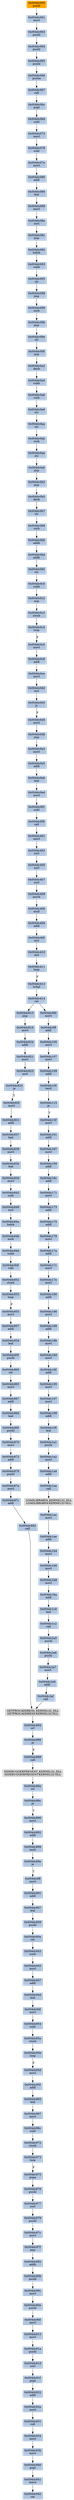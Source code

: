 strict digraph G {
	graph [bgcolor=transparent,
		name=G
	];
	node [color=lightsteelblue,
		fillcolor=lightsteelblue,
		shape=rectangle,
		style=filled
	];
	"0x004dc17a"	[label="0x004dc17a
addl"];
	"0x004dc17c"	[label="0x004dc17c
movl"];
	"0x004dc17a" -> "0x004dc17c"	[color="#000000"];
	"0x004dc1a2"	[label="0x004dc1a2
movl"];
	"0x004dc1a4"	[label="0x004dc1a4
addl"];
	"0x004dc1a2" -> "0x004dc1a4"	[color="#000000"];
	"0x004dc0ab"	[label="0x004dc0ab
rorb"];
	"0x004dc0ae"	[label="0x004dc0ae
stc"];
	"0x004dc0ab" -> "0x004dc0ae"	[color="#000000"];
	"0x004dc411"	[label="0x004dc411
loop"];
	"0x004dc413"	[label="0x004dc413
xchgl"];
	"0x004dc411" -> "0x004dc413"	[color="#000000",
		label=F];
	"0x004dc84d"	[label="0x004dc84d
subb"];
	"0x004dc84f"	[label="0x004dc84f
rolb"];
	"0x004dc84d" -> "0x004dc84f"	[color="#000000"];
	"0x004dc90c"	[label="0x004dc90c
movl"];
	"0x004dc90e"	[label="0x004dc90e
pushl"];
	"0x004dc90c" -> "0x004dc90e"	[color="#000000"];
	"0x004dc105"	[label="0x004dc105
movl"];
	"0x004dc107"	[label="0x004dc107
movl"];
	"0x004dc105" -> "0x004dc107"	[color="#000000"];
	"0x004dc088"	[label="0x004dc088
movl"];
	"0x004dc08a"	[label="0x004dc08a
xorl"];
	"0x004dc088" -> "0x004dc08a"	[color="#000000"];
	"0x004dc982"	[label="0x004dc982
addb"];
	"0x004dc90b"	[label="0x004dc90b
pushl"];
	"0x004dc982" -> "0x004dc90b"	[color="#000000"];
	"0x004dc2a5"	[label="0x004dc2a5
pushl"];
	"0x004dc2a6"	[label="0x004dc2a6
pushl"];
	"0x004dc2a5" -> "0x004dc2a6"	[color="#000000"];
	"0x004dc848"	[label="0x004dc848
xorl"];
	"0x004dc84a"	[label="0x004dc84a
lodsb"];
	"0x004dc848" -> "0x004dc84a"	[color="#000000"];
	"0x004dc945"	[label="0x004dc945
movl"];
	"0x004dc947"	[label="0x004dc947
addl"];
	"0x004dc945" -> "0x004dc947"	[color="#000000"];
	"0x004dc1b8"	[label="0x004dc1b8
movl"];
	"0x004dc1ba"	[label="0x004dc1ba
addl"];
	"0x004dc1b8" -> "0x004dc1ba"	[color="#000000"];
	"0x004dc85d"	[label="0x004dc85d
leal"];
	"0x004dc85f"	[label="0x004dc85f
pushl"];
	"0x004dc85d" -> "0x004dc85f"	[color="#000000"];
	"0x004dc86f"	[label="0x004dc86f
pushl"];
	"0x004dc870"	[label="0x004dc870
movl"];
	"0x004dc86f" -> "0x004dc870"	[color="#000000"];
	GETPROCADDRESS_KERNEL32_DLL	[color=lightgrey,
		fillcolor=lightgrey,
		label="GETPROCADDRESS_KERNEL32_DLL
GETPROCADDRESS-KERNEL32-DLL"];
	"0x004dc884"	[label="0x004dc884
orl"];
	GETPROCADDRESS_KERNEL32_DLL -> "0x004dc884"	[color="#000000"];
	"0x004dc188"	[label="0x004dc188
addl"];
	"0x004dc18b"	[label="0x004dc18b
movl"];
	"0x004dc188" -> "0x004dc18b"	[color="#000000"];
	"0x004dc060"	[color=lightgrey,
		fillcolor=orange,
		label="0x004dc060
pushl"];
	"0x004dc061"	[label="0x004dc061
movl"];
	"0x004dc060" -> "0x004dc061"	[color="#000000"];
	"0x004dc414"	[label="0x004dc414
ret"];
	"0x004dc413" -> "0x004dc414"	[color="#000000"];
	"0x004dc890"	[label="0x004dc890
movl"];
	"0x004dc892"	[label="0x004dc892
addl"];
	"0x004dc890" -> "0x004dc892"	[color="#000000"];
	"0x004dc976"	[label="0x004dc976
pushl"];
	"0x004dc977"	[label="0x004dc977
xorl"];
	"0x004dc976" -> "0x004dc977"	[color="#000000"];
	"0x004dc943"	[label="0x004dc943
xorb"];
	"0x004dc943" -> "0x004dc945"	[color="#000000"];
	"0x004dc16c"	[label="0x004dc16c
addl"];
	"0x004dc171"	[label="0x004dc171
movl"];
	"0x004dc16c" -> "0x004dc171"	[color="#000000"];
	"0x004dc0bd"	[label="0x004dc0bd
addb"];
	"0x004dc0bf"	[label="0x004dc0bf
stc"];
	"0x004dc0bd" -> "0x004dc0bf"	[color="#000000"];
	"0x004dc842"	[label="0x004dc842
subl"];
	"0x004dc842" -> "0x004dc848"	[color="#000000"];
	"0x004dc954"	[label="0x004dc954
subl"];
	"0x004dc95a"	[label="0x004dc95a
stosb"];
	"0x004dc954" -> "0x004dc95a"	[color="#000000"];
	"0x004dc819"	[label="0x004dc819
movl"];
	"0x004dc81b"	[label="0x004dc81b
addl"];
	"0x004dc819" -> "0x004dc81b"	[color="#000000"];
	"0x004dc167"	[label="0x004dc167
movl"];
	"0x004dc169"	[label="0x004dc169
addl"];
	"0x004dc167" -> "0x004dc169"	[color="#000000"];
	"0x004dc2a7"	[label="0x004dc2a7
movl"];
	"0x004dc2a9"	[label="0x004dc2a9
addl"];
	"0x004dc2a7" -> "0x004dc2a9"	[color="#000000"];
	"0x004dc065"	[label="0x004dc065
pushl"];
	"0x004dc066"	[label="0x004dc066
pusha"];
	"0x004dc065" -> "0x004dc066"	[color="#000000"];
	"0x004dc197"	[label="0x004dc197
movl"];
	"0x004dc199"	[label="0x004dc199
addl"];
	"0x004dc197" -> "0x004dc199"	[color="#000000"];
	"0x004dc90f"	[label="0x004dc90f
movl"];
	"0x004dc90e" -> "0x004dc90f"	[color="#000000"];
	"0x004dc979"	[label="0x004dc979
pushl"];
	"0x004dc97c"	[label="0x004dc97c
movl"];
	"0x004dc979" -> "0x004dc97c"	[color="#000000"];
	"0x004dc1aa"	[label="0x004dc1aa
call"];
	"0x004dc1a4" -> "0x004dc1aa"	[color="#000000"];
	"0x004dc407"	[label="0x004dc407
xorl"];
	"0x004dc409"	[label="0x004dc409
movb"];
	"0x004dc407" -> "0x004dc409"	[color="#000000"];
	"0x004dc0b5"	[label="0x004dc0b5
decb"];
	"0x004dc0b7"	[label="0x004dc0b7
clc"];
	"0x004dc0b5" -> "0x004dc0b7"	[color="#000000"];
	"0x004dc0a4"	[label="0x004dc0a4
subb"];
	"0x004dc0a6"	[label="0x004dc0a6
rorb"];
	"0x004dc0a4" -> "0x004dc0a6"	[color="#000000"];
	"0x004dc940"	[label="0x004dc940
popl"];
	"0x004dc941"	[label="0x004dc941
leave"];
	"0x004dc940" -> "0x004dc941"	[color="#000000"];
	"0x004dc83d"	[label="0x004dc83d
movl"];
	"0x004dc83d" -> "0x004dc842"	[color="#000000"];
	"0x004dc886"	[label="0x004dc886
je"];
	"0x004dc884" -> "0x004dc886"	[color="#000000"];
	"0x004dc08c"	[label="0x004dc08c
jmp"];
	"0x004dc092"	[label="0x004dc092
lodsb"];
	"0x004dc08c" -> "0x004dc092"	[color="#000000"];
	"0x004dc972"	[label="0x004dc972
stosb"];
	"0x004dc973"	[label="0x004dc973
loop"];
	"0x004dc972" -> "0x004dc973"	[color="#000000"];
	"0x004dc815"	[label="0x004dc815
jmp"];
	"0x004dc414" -> "0x004dc815"	[color="#000000"];
	"0x004dc0fd"	[label="0x004dc0fd
movl"];
	"0x004dc414" -> "0x004dc0fd"	[color="#000000"];
	"0x004dc888"	[label="0x004dc888
call"];
	"0x004dc886" -> "0x004dc888"	[color="#000000",
		label=F];
	"0x004dc852"	[label="0x004dc852
stosb"];
	"0x004dc84f" -> "0x004dc852"	[color="#000000"];
	"0x004dc0db"	[label="0x004dc0db
jmp"];
	"0x004dc0e3"	[label="0x004dc0e3
movl"];
	"0x004dc0db" -> "0x004dc0e3"	[color="#000000"];
	"0x004dc975"	[label="0x004dc975
popa"];
	"0x004dc975" -> "0x004dc976"	[color="#000000"];
	"0x004dc94d"	[label="0x004dc94d
leal"];
	"0x004dc94f"	[label="0x004dc94f
movl"];
	"0x004dc94d" -> "0x004dc94f"	[color="#000000"];
	"0x004dc837"	[label="0x004dc837
leal"];
	"0x004dc839"	[label="0x004dc839
movl"];
	"0x004dc837" -> "0x004dc839"	[color="#000000"];
	"0x004dc40b"	[label="0x004dc40b
mull"];
	"0x004dc409" -> "0x004dc40b"	[color="#000000"];
	"0x004dc853"	[label="0x004dc853
loop"];
	"0x004dc852" -> "0x004dc853"	[color="#000000"];
	"0x004dc078"	[label="0x004dc078
subl"];
	"0x004dc07e"	[label="0x004dc07e
movl"];
	"0x004dc078" -> "0x004dc07e"	[color="#000000"];
	"0x004dc40d"	[label="0x004dc40d
addl"];
	"0x004dc40f"	[label="0x004dc40f
incl"];
	"0x004dc40d" -> "0x004dc40f"	[color="#000000"];
	"0x004dc093"	[label="0x004dc093
subb"];
	"0x004dc092" -> "0x004dc093"	[color="#000000"];
	"0x004dc94f" -> "0x004dc954"	[color="#000000"];
	"0x004dc872"	[label="0x004dc872
addl"];
	"0x004dc878"	[label="0x004dc878
pushl"];
	"0x004dc872" -> "0x004dc878"	[color="#000000"];
	"0x004dc0a9"	[label="0x004dc0a9
stc"];
	"0x004dc0a6" -> "0x004dc0a9"	[color="#000000"];
	"0x004dc83b"	[label="0x004dc83b
leal"];
	"0x004dc83b" -> "0x004dc83d"	[color="#000000"];
	"0x004dc15f"	[label="0x004dc15f
movl"];
	"0x004dc161"	[label="0x004dc161
addl"];
	"0x004dc15f" -> "0x004dc161"	[color="#000000"];
	"0x004dc0f2"	[label="0x004dc0f2
subl"];
	"0x004dc0f8"	[label="0x004dc0f8
call"];
	"0x004dc0f2" -> "0x004dc0f8"	[color="#000000"];
	"0x004dc18d"	[label="0x004dc18d
movl"];
	"0x004dc18f"	[label="0x004dc18f
addl"];
	"0x004dc18d" -> "0x004dc18f"	[color="#000000"];
	"0x004dc0a2"	[label="0x004dc0a2
decb"];
	"0x004dc0a2" -> "0x004dc0a4"	[color="#000000"];
	"0x004dc0bb"	[label="0x004dc0bb
addb"];
	"0x004dc0bb" -> "0x004dc0bd"	[color="#000000"];
	"0x004dc195"	[label="0x004dc195
movl"];
	"0x004dc195" -> "0x004dc197"	[color="#000000"];
	"0x004dc06c"	[label="0x004dc06c
popl"];
	"0x004dc06d"	[label="0x004dc06d
subl"];
	"0x004dc06c" -> "0x004dc06d"	[color="#000000"];
	"0x004dc1c0"	[label="0x004dc1c0
leal"];
	"0x004dc1c2"	[label="0x004dc1c2
call"];
	"0x004dc1c0" -> "0x004dc1c2"	[color="#000000"];
	"0x004dc063"	[label="0x004dc063
pushl"];
	"0x004dc061" -> "0x004dc063"	[color="#000000"];
	"0x004dc831"	[label="0x004dc831
addl"];
	"0x004dc831" -> "0x004dc837"	[color="#000000"];
	"0x004dc0ed"	[label="0x004dc0ed
movl"];
	"0x004dc0ed" -> "0x004dc0f2"	[color="#000000"];
	"0x004dc95b"	[label="0x004dc95b
loop"];
	"0x004dc95a" -> "0x004dc95b"	[color="#000000"];
	"0x004dc403"	[label="0x004dc403
xorl"];
	"0x004dc405"	[label="0x004dc405
xorl"];
	"0x004dc403" -> "0x004dc405"	[color="#000000"];
	"0x004dc0c8"	[label="0x004dc0c8
addl"];
	"0x004dc0ce"	[label="0x004dc0ce
movl"];
	"0x004dc0c8" -> "0x004dc0ce"	[color="#000000"];
	"0x004dc0aa"	[label="0x004dc0aa
stc"];
	"0x004dc0aa" -> "0x004dc0ab"	[color="#000000"];
	"0x004dc0a9" -> "0x004dc0aa"	[color="#000000"];
	"0x004dc09e"	[label="0x004dc09e
clc"];
	"0x004dc09f"	[label="0x004dc09f
jmp"];
	"0x004dc09e" -> "0x004dc09f"	[color="#000000"];
	"0x004dc882"	[label="0x004dc882
call"];
	"0x004dc882" -> GETPROCADDRESS_KERNEL32_DLL	[color="#000000"];
	"0x004dc2af"	[label="0x004dc2af
call"];
	"0x004dc2a9" -> "0x004dc2af"	[color="#000000"];
	"0x004dc95d"	[label="0x004dc95d
movl"];
	"0x004dc95b" -> "0x004dc95d"	[color="#000000",
		label=F];
	"0x004dc84b"	[label="0x004dc84b
xorb"];
	"0x004dc84a" -> "0x004dc84b"	[color="#000000"];
	"0x004dc0c2"	[label="0x004dc0c2
nop"];
	"0x004dc0c3"	[label="0x004dc0c3
stosb"];
	"0x004dc0c2" -> "0x004dc0c3"	[color="#000000"];
	"0x004dc857"	[label="0x004dc857
addl"];
	"0x004dc857" -> "0x004dc85d"	[color="#000000"];
	"0x004dc08a" -> "0x004dc08c"	[color="#000000"];
	LOADLIBRARYA_KERNEL32_DLL	[color=lightgrey,
		fillcolor=lightgrey,
		label="LOADLIBRARYA_KERNEL32_DLL
LOADLIBRARYA-KERNEL32-DLL"];
	"0x004dc1aa" -> LOADLIBRARYA_KERNEL32_DLL	[color="#000000"];
	"0x004dc93b"	[label="0x004dc93b
movl"];
	"0x004dc93b" -> "0x004dc940"	[color="#000000"];
	"0x004dc173"	[label="0x004dc173
addl"];
	"0x004dc171" -> "0x004dc173"	[color="#000000"];
	"0x004dc1ae"	[label="0x004dc1ae
addl"];
	"0x004dc1b4"	[label="0x004dc1b4
movl"];
	"0x004dc1ae" -> "0x004dc1b4"	[color="#000000"];
	"0x004dc89e"	[label="0x004dc89e
je"];
	"0x004dc8ff"	[label="0x004dc8ff
movl"];
	"0x004dc89e" -> "0x004dc8ff"	[color="#000000",
		label=T];
	"0x004dc17e"	[label="0x004dc17e
movl"];
	"0x004dc17c" -> "0x004dc17e"	[color="#000000"];
	"0x004dc931"	[label="0x004dc931
roll"];
	"0x004dc934"	[label="0x004dc934
movl"];
	"0x004dc931" -> "0x004dc934"	[color="#000000"];
	"0x004dc907"	[label="0x004dc907
leal"];
	"0x004dc909"	[label="0x004dc909
pushl"];
	"0x004dc907" -> "0x004dc909"	[color="#000000"];
	"0x004dc91d"	[label="0x004dc91d
xorl"];
	"0x004dc91f"	[label="0x004dc91f
popl"];
	"0x004dc91d" -> "0x004dc91f"	[color="#000000"];
	"0x004dc1b6"	[label="0x004dc1b6
movl"];
	"0x004dc1b4" -> "0x004dc1b6"	[color="#000000"];
	"0x004dc19f"	[label="0x004dc19f
leal"];
	"0x004dc1a1"	[label="0x004dc1a1
pushl"];
	"0x004dc19f" -> "0x004dc1a1"	[color="#000000"];
	"0x004dc855"	[label="0x004dc855
movl"];
	"0x004dc855" -> "0x004dc857"	[color="#000000"];
	"0x004dc913"	[label="0x004dc913
movl"];
	"0x004dc91a"	[label="0x004dc91a
pushl"];
	"0x004dc913" -> "0x004dc91a"	[color="#000000"];
	"0x004dc942"	[label="0x004dc942
ret"];
	"0x004dc0c0"	[label="0x004dc0c0
subb"];
	"0x004dc0bf" -> "0x004dc0c0"	[color="#000000"];
	"0x004dc115"	[label="0x004dc115
je"];
	"0x004dc115" -> "0x004dc15f"	[color="#000000",
		label=T];
	"0x004dc073"	[label="0x004dc073
movl"];
	"0x004dc06d" -> "0x004dc073"	[color="#000000"];
	"0x004dc87a"	[label="0x004dc87a
movl"];
	"0x004dc87c"	[label="0x004dc87c
addl"];
	"0x004dc87a" -> "0x004dc87c"	[color="#000000"];
	"0x004dc401"	[label="0x004dc401
movl"];
	"0x004dc0f8" -> "0x004dc401"	[color="#000000"];
	"0x004dc1a1" -> "0x004dc1a2"	[color="#000000"];
	"0x004dc2af" -> GETPROCADDRESS_KERNEL32_DLL	[color="#000000"];
	"0x004dc84b" -> "0x004dc84d"	[color="#000000"];
	"0x004dc91a" -> "0x004dc91d"	[color="#000000"];
	"0x004dc867"	[label="0x004dc867
addl"];
	"0x004dc86d"	[label="0x004dc86d
leal"];
	"0x004dc867" -> "0x004dc86d"	[color="#000000"];
	"0x004dc0ff"	[label="0x004dc0ff
addl"];
	"0x004dc0ff" -> "0x004dc105"	[color="#000000"];
	"0x004dc40b" -> "0x004dc40d"	[color="#000000"];
	"0x004dc0b8"	[label="0x004dc0b8
rorb"];
	"0x004dc0b8" -> "0x004dc0bb"	[color="#000000"];
	"0x004dc0c4"	[label="0x004dc0c4
loop"];
	"0x004dc0c6"	[label="0x004dc0c6
movl"];
	"0x004dc0c4" -> "0x004dc0c6"	[color="#000000",
		label=F];
	ISDEBUGGERPRESENT_KERNEL32_DLL	[color=lightgrey,
		fillcolor=lightgrey,
		label="ISDEBUGGERPRESENT_KERNEL32_DLL
ISDEBUGGERPRESENT-KERNEL32-DLL"];
	"0x004dc888" -> ISDEBUGGERPRESENT_KERNEL32_DLL	[color="#000000"];
	"0x004dc186"	[label="0x004dc186
movl"];
	"0x004dc186" -> "0x004dc188"	[color="#000000"];
	"0x004dc169" -> "0x004dc16c"	[color="#000000"];
	"0x004dc067"	[label="0x004dc067
call"];
	"0x004dc067" -> "0x004dc06c"	[color="#000000"];
	"0x004dc823"	[label="0x004dc823
xorl"];
	"0x004dc825"	[label="0x004dc825
je"];
	"0x004dc823" -> "0x004dc825"	[color="#000000"];
	"0x004dc080"	[label="0x004dc080
addl"];
	"0x004dc086"	[label="0x004dc086
leal"];
	"0x004dc080" -> "0x004dc086"	[color="#000000"];
	"0x004dc967"	[label="0x004dc967
movl"];
	"0x004dc96c"	[label="0x004dc96c
subl"];
	"0x004dc967" -> "0x004dc96c"	[color="#000000"];
	"0x004dc965"	[label="0x004dc965
leal"];
	"0x004dc965" -> "0x004dc967"	[color="#000000"];
	"0x004dc0c0" -> "0x004dc0c2"	[color="#000000"];
	"0x004dc82f"	[label="0x004dc82f
movl"];
	"0x004dc825" -> "0x004dc82f"	[color="#000000",
		label=T];
	"0x004dc161" -> "0x004dc167"	[color="#000000"];
	"0x004dc1c2" -> "0x004dc2a5"	[color="#000000"];
	"0x004dc973" -> "0x004dc975"	[color="#000000",
		label=F];
	"0x004dc199" -> "0x004dc19f"	[color="#000000"];
	"0x004dc0af"	[label="0x004dc0af
jmp"];
	"0x004dc0b2"	[label="0x004dc0b2
jmp"];
	"0x004dc0af" -> "0x004dc0b2"	[color="#000000"];
	"0x004dc97f"	[label="0x004dc97f
jmp"];
	"0x004dc97c" -> "0x004dc97f"	[color="#000000"];
	"0x004dc90a"	[label="0x004dc90a
ret"];
	"0x004dc90a" -> "0x004dc943"	[color="#000000"];
	"0x004dc88c"	[label="0x004dc88c
je"];
	"0x004dc88c" -> "0x004dc890"	[color="#000000",
		label=T];
	"0x004dc922"	[label="0x004dc922
addl"];
	"0x004dc91f" -> "0x004dc922"	[color="#000000"];
	"0x004dc180"	[label="0x004dc180
addl"];
	"0x004dc180" -> "0x004dc186"	[color="#000000"];
	"0x004dc401" -> "0x004dc403"	[color="#000000"];
	"0x004dc0eb"	[label="0x004dc0eb
leal"];
	"0x004dc0eb" -> "0x004dc0ed"	[color="#000000"];
	"0x004dc901"	[label="0x004dc901
addl"];
	"0x004dc901" -> "0x004dc907"	[color="#000000"];
	"0x004dc109"	[label="0x004dc109
addl"];
	"0x004dc107" -> "0x004dc109"	[color="#000000"];
	"0x004dc09b"	[label="0x004dc09b
jmp"];
	"0x004dc09b" -> "0x004dc09e"	[color="#000000"];
	"0x004dc099"	[label="0x004dc099
xorb"];
	"0x004dc099" -> "0x004dc09b"	[color="#000000"];
	"0x004dc1b6" -> "0x004dc1b8"	[color="#000000"];
	"0x004dc175"	[label="0x004dc175
addl"];
	"0x004dc178"	[label="0x004dc178
movl"];
	"0x004dc175" -> "0x004dc178"	[color="#000000"];
	"0x004dc0ae" -> "0x004dc0af"	[color="#000000"];
	"0x004dc860"	[label="0x004dc860
ret"];
	"0x004dc865"	[label="0x004dc865
movl"];
	"0x004dc860" -> "0x004dc865"	[color="#000000"];
	"0x004dc82f" -> "0x004dc831"	[color="#000000"];
	"0x004dc405" -> "0x004dc407"	[color="#000000"];
	"0x004dc85f" -> "0x004dc860"	[color="#000000"];
	"0x004dc92a"	[label="0x004dc92a
movl"];
	"0x004dc92a" -> "0x004dc931"	[color="#000000"];
	"0x004dc898"	[label="0x004dc898
testl"];
	"0x004dc898" -> "0x004dc89e"	[color="#000000"];
	"0x004dc96c" -> "0x004dc972"	[color="#000000"];
	"0x004dc18b" -> "0x004dc18d"	[color="#000000"];
	"0x004dc865" -> "0x004dc867"	[color="#000000"];
	"0x004dc073" -> "0x004dc078"	[color="#000000"];
	"0x004dc0d3"	[label="0x004dc0d3
js"];
	"0x004dc0d5"	[label="0x004dc0d5
movl"];
	"0x004dc0d3" -> "0x004dc0d5"	[color="#000000",
		label=F];
	"0x004dc88a"	[label="0x004dc88a
orl"];
	"0x004dc88a" -> "0x004dc88c"	[color="#000000"];
	"0x004dc0c3" -> "0x004dc0c4"	[color="#000000"];
	"0x004dc410"	[label="0x004dc410
incl"];
	"0x004dc40f" -> "0x004dc410"	[color="#000000"];
	"0x004dc97f" -> "0x004dc982"	[color="#000000"];
	"0x004dc892" -> "0x004dc898"	[color="#000000"];
	"0x004dc178" -> "0x004dc17a"	[color="#000000"];
	"0x004dc0e5"	[label="0x004dc0e5
addl"];
	"0x004dc0e5" -> "0x004dc0eb"	[color="#000000"];
	"0x004dc922" -> "0x004dc92a"	[color="#000000"];
	"0x004dc095"	[label="0x004dc095
clc"];
	"0x004dc096"	[label="0x004dc096
jmp"];
	"0x004dc095" -> "0x004dc096"	[color="#000000"];
	"0x004dc870" -> "0x004dc872"	[color="#000000"];
	"0x004dc10f"	[label="0x004dc10f
testl"];
	"0x004dc10f" -> "0x004dc115"	[color="#000000"];
	"0x004dc0d2"	[label="0x004dc0d2
incl"];
	"0x004dc0ce" -> "0x004dc0d2"	[color="#000000"];
	"0x004dc90b" -> "0x004dc90c"	[color="#000000"];
	"0x004dc947" -> "0x004dc94d"	[color="#000000"];
	"0x004dc064"	[label="0x004dc064
pushl"];
	"0x004dc063" -> "0x004dc064"	[color="#000000"];
	"0x004dc941" -> "0x004dc942"	[color="#000000"];
	"0x004dc09f" -> "0x004dc0a2"	[color="#000000"];
	"0x004dc093" -> "0x004dc095"	[color="#000000"];
	"0x004dc977" -> "0x004dc979"	[color="#000000"];
	"0x004dc821"	[label="0x004dc821
movl"];
	"0x004dc821" -> "0x004dc823"	[color="#000000"];
	"0x004dc87c" -> "0x004dc882"	[color="#000000"];
	"0x004dc410" -> "0x004dc411"	[color="#000000"];
	"0x004dc0d2" -> "0x004dc0d3"	[color="#000000"];
	"0x004dc1ac"	[label="0x004dc1ac
movl"];
	"0x004dc1ac" -> "0x004dc1ae"	[color="#000000"];
	LOADLIBRARYA_KERNEL32_DLL -> "0x004dc1ac"	[color="#000000"];
	"0x004dc95f"	[label="0x004dc95f
addl"];
	"0x004dc95f" -> "0x004dc965"	[color="#000000"];
	"0x004dc0d5" -> "0x004dc0db"	[color="#000000"];
	"0x004dc066" -> "0x004dc067"	[color="#000000"];
	"0x004dc096" -> "0x004dc099"	[color="#000000"];
	"0x004dc086" -> "0x004dc088"	[color="#000000"];
	"0x004dc81b" -> "0x004dc821"	[color="#000000"];
	"0x004dc815" -> "0x004dc819"	[color="#000000"];
	"0x004dc1ba" -> "0x004dc1c0"	[color="#000000"];
	"0x004dc2a6" -> "0x004dc2a7"	[color="#000000"];
	"0x004dc0c6" -> "0x004dc0c8"	[color="#000000"];
	"0x004dc064" -> "0x004dc065"	[color="#000000"];
	"0x004dc17e" -> "0x004dc180"	[color="#000000"];
	"0x004dc90f" -> "0x004dc913"	[color="#000000"];
	"0x004dc0e3" -> "0x004dc0e5"	[color="#000000"];
	"0x004dc173" -> "0x004dc175"	[color="#000000"];
	ISDEBUGGERPRESENT_KERNEL32_DLL -> "0x004dc88a"	[color="#000000"];
	"0x004dc934" -> "0x004dc93b"	[color="#000000"];
	"0x004dc8ff" -> "0x004dc901"	[color="#000000"];
	"0x004dc0b7" -> "0x004dc0b8"	[color="#000000"];
	"0x004dc86d" -> "0x004dc86f"	[color="#000000"];
	"0x004dc853" -> "0x004dc855"	[color="#000000",
		label=F];
	"0x004dc95d" -> "0x004dc95f"	[color="#000000"];
	"0x004dc878" -> "0x004dc87a"	[color="#000000"];
	"0x004dc909" -> "0x004dc90a"	[color="#000000"];
	"0x004dc07e" -> "0x004dc080"	[color="#000000"];
	"0x004dc839" -> "0x004dc83b"	[color="#000000"];
	"0x004dc0fd" -> "0x004dc0ff"	[color="#000000"];
	"0x004dc18f" -> "0x004dc195"	[color="#000000"];
	"0x004dc109" -> "0x004dc10f"	[color="#000000"];
	"0x004dc0b2" -> "0x004dc0b5"	[color="#000000"];
}

